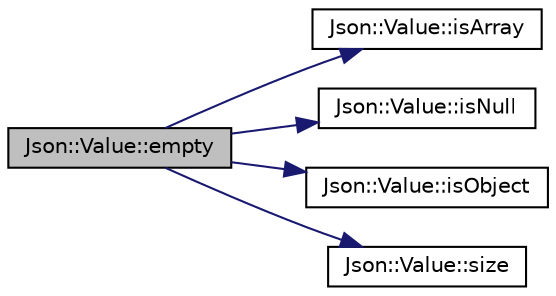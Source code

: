 digraph "Json::Value::empty"
{
 // LATEX_PDF_SIZE
  edge [fontname="Helvetica",fontsize="10",labelfontname="Helvetica",labelfontsize="10"];
  node [fontname="Helvetica",fontsize="10",shape=record];
  rankdir="LR";
  Node1 [label="Json::Value::empty",height=0.2,width=0.4,color="black", fillcolor="grey75", style="filled", fontcolor="black",tooltip="Return true if empty array, empty object, or null; otherwise, false."];
  Node1 -> Node2 [color="midnightblue",fontsize="10",style="solid",fontname="Helvetica"];
  Node2 [label="Json::Value::isArray",height=0.2,width=0.4,color="black", fillcolor="white", style="filled",URL="$class_json_1_1_value.html#a1627eb9d6568d6d0252fa8bb711c0a59",tooltip=" "];
  Node1 -> Node3 [color="midnightblue",fontsize="10",style="solid",fontname="Helvetica"];
  Node3 [label="Json::Value::isNull",height=0.2,width=0.4,color="black", fillcolor="white", style="filled",URL="$class_json_1_1_value.html#abde4070e21e46dc4f8203f66582cb19f",tooltip=" "];
  Node1 -> Node4 [color="midnightblue",fontsize="10",style="solid",fontname="Helvetica"];
  Node4 [label="Json::Value::isObject",height=0.2,width=0.4,color="black", fillcolor="white", style="filled",URL="$class_json_1_1_value.html#a8cf96c0f2a552051fcfc78ffee60e037",tooltip=" "];
  Node1 -> Node5 [color="midnightblue",fontsize="10",style="solid",fontname="Helvetica"];
  Node5 [label="Json::Value::size",height=0.2,width=0.4,color="black", fillcolor="white", style="filled",URL="$class_json_1_1_value.html#a0ec2808e1d7efa4e9fad938d6667be44",tooltip="Number of values in array or object."];
}
